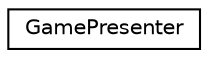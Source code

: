 digraph "Graphical Class Hierarchy"
{
 // LATEX_PDF_SIZE
  edge [fontname="Helvetica",fontsize="10",labelfontname="Helvetica",labelfontsize="10"];
  node [fontname="Helvetica",fontsize="10",shape=record];
  rankdir="LR";
  Node0 [label="GamePresenter",height=0.2,width=0.4,color="black", fillcolor="white", style="filled",URL="$classGamePresenter.html",tooltip=" "];
}
